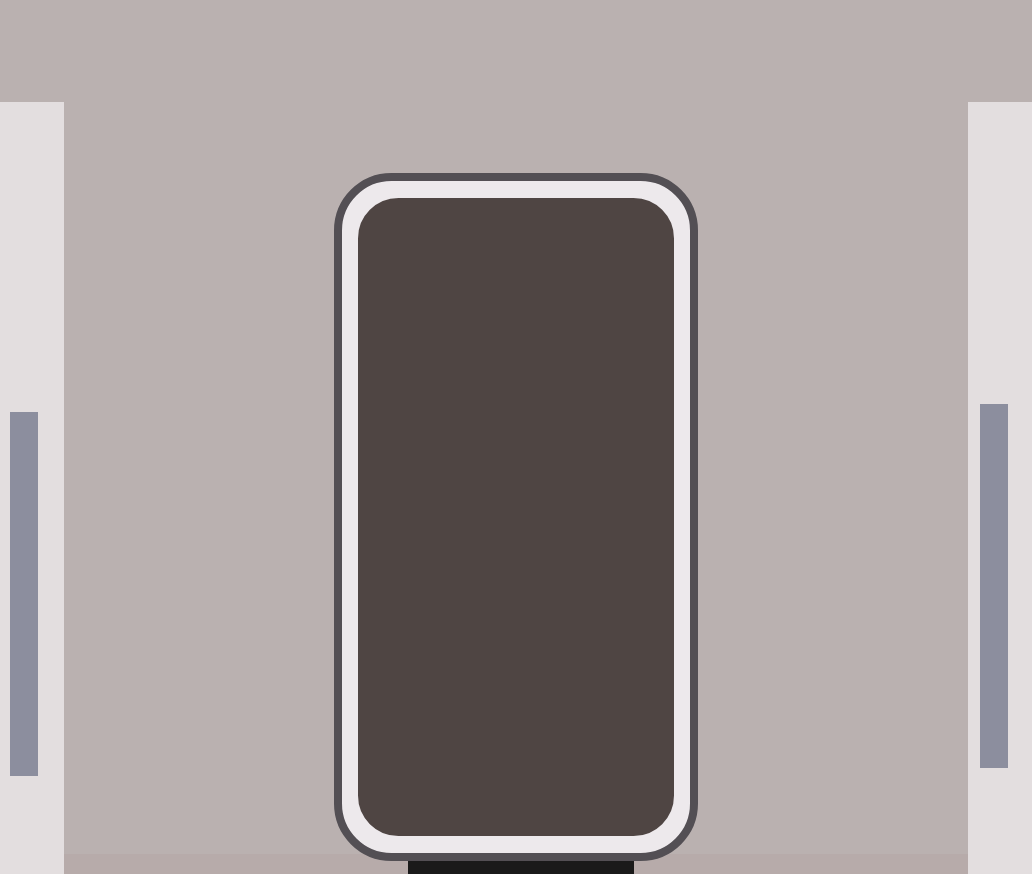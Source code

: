 <mxfile version="21.6.1" type="device">
  <diagram name="第 1 页" id="a9Wf5TV9nVjGO6Tv2hhZ">
    <mxGraphModel dx="989" dy="582" grid="0" gridSize="10" guides="1" tooltips="1" connect="1" arrows="1" fold="1" page="1" pageScale="1" pageWidth="1000" pageHeight="1000" background="none" math="0" shadow="0">
      <root>
        <mxCell id="0" />
        <mxCell id="1" parent="0" />
        <mxCell id="G4Z2T_NlCiCKx5BTVFNX-3" value="" style="rounded=0;whiteSpace=wrap;html=1;strokeColor=none;fillColor=#BAB1B0;" vertex="1" parent="1">
          <mxGeometry x="243" y="280" width="516" height="427" as="geometry" />
        </mxCell>
        <mxCell id="G4Z2T_NlCiCKx5BTVFNX-10" value="" style="rounded=1;whiteSpace=wrap;html=1;strokeColor=none;fillColor=#4F4543;strokeWidth=4;movable=1;resizable=1;rotatable=1;deletable=1;editable=1;locked=0;connectable=1;" vertex="1" parent="1">
          <mxGeometry x="420.5" y="371.5" width="166" height="328" as="geometry" />
        </mxCell>
        <mxCell id="G4Z2T_NlCiCKx5BTVFNX-9" value="" style="rounded=0;whiteSpace=wrap;html=1;strokeColor=none;fillColor=#b7abaa;" vertex="1" parent="1">
          <mxGeometry x="275" y="707" width="452" height="10" as="geometry" />
        </mxCell>
        <mxCell id="G4Z2T_NlCiCKx5BTVFNX-8" value="" style="rounded=0;whiteSpace=wrap;html=1;strokeColor=none;fillColor=#1A1A1A;" vertex="1" parent="1">
          <mxGeometry x="447" y="707" width="113" height="10" as="geometry" />
        </mxCell>
        <mxCell id="zJTkyF94yKX1d19e7NJj-16" value="" style="rounded=1;whiteSpace=wrap;html=1;strokeColor=#EDE9EC;fillColor=none;strokeWidth=10;movable=1;resizable=1;rotatable=1;deletable=1;editable=1;locked=0;connectable=1;" parent="1" vertex="1">
          <mxGeometry x="417" y="374" width="168" height="329" as="geometry" />
        </mxCell>
        <mxCell id="G4Z2T_NlCiCKx5BTVFNX-2" value="" style="rounded=1;whiteSpace=wrap;html=1;strokeColor=#534f54;fillColor=none;strokeWidth=4;movable=1;resizable=1;rotatable=1;deletable=1;editable=1;locked=0;connectable=1;" vertex="1" parent="1">
          <mxGeometry x="412" y="368.5" width="178" height="340" as="geometry" />
        </mxCell>
        <mxCell id="G4Z2T_NlCiCKx5BTVFNX-6" value="" style="rounded=0;whiteSpace=wrap;html=1;strokeColor=none;fillColor=#e3dedf;" vertex="1" parent="1">
          <mxGeometry x="243" y="331" width="32" height="386" as="geometry" />
        </mxCell>
        <mxCell id="G4Z2T_NlCiCKx5BTVFNX-5" value="" style="rounded=0;whiteSpace=wrap;html=1;strokeColor=none;fillColor=#8c8e9e;" vertex="1" parent="1">
          <mxGeometry x="248" y="486" width="14" height="182" as="geometry" />
        </mxCell>
        <mxCell id="G4Z2T_NlCiCKx5BTVFNX-7" value="" style="rounded=0;whiteSpace=wrap;html=1;strokeColor=none;fillColor=#e3dedf;" vertex="1" parent="1">
          <mxGeometry x="727" y="331" width="32" height="386" as="geometry" />
        </mxCell>
        <mxCell id="G4Z2T_NlCiCKx5BTVFNX-4" value="" style="rounded=0;whiteSpace=wrap;html=1;strokeColor=none;fillColor=#8c8e9e;" vertex="1" parent="1">
          <mxGeometry x="733" y="482" width="14" height="182" as="geometry" />
        </mxCell>
      </root>
    </mxGraphModel>
  </diagram>
</mxfile>
